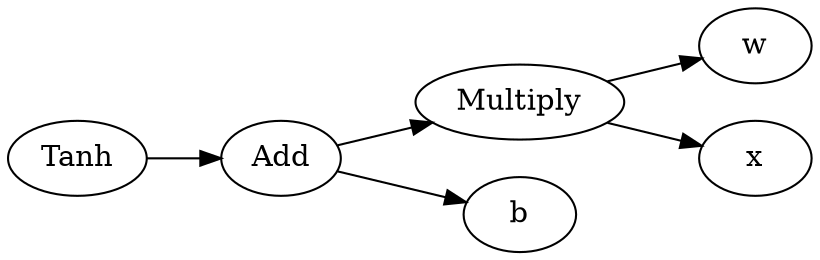 // test
digraph graph4 {
	rankdir=LR
	140215739594608 [label=Tanh]
	140215739593600 [label=Add]
	140215739594608 -> 140215739593600
	140215739594048 [label=Multiply]
	140215739593600 -> 140215739594048
	140215740260080 [label=w]
	140215739594048 -> 140215740260080
	140215738363136 [label=x]
	140215739594048 -> 140215738363136
	140215740005264 [label=b]
	140215739593600 -> 140215740005264
}
